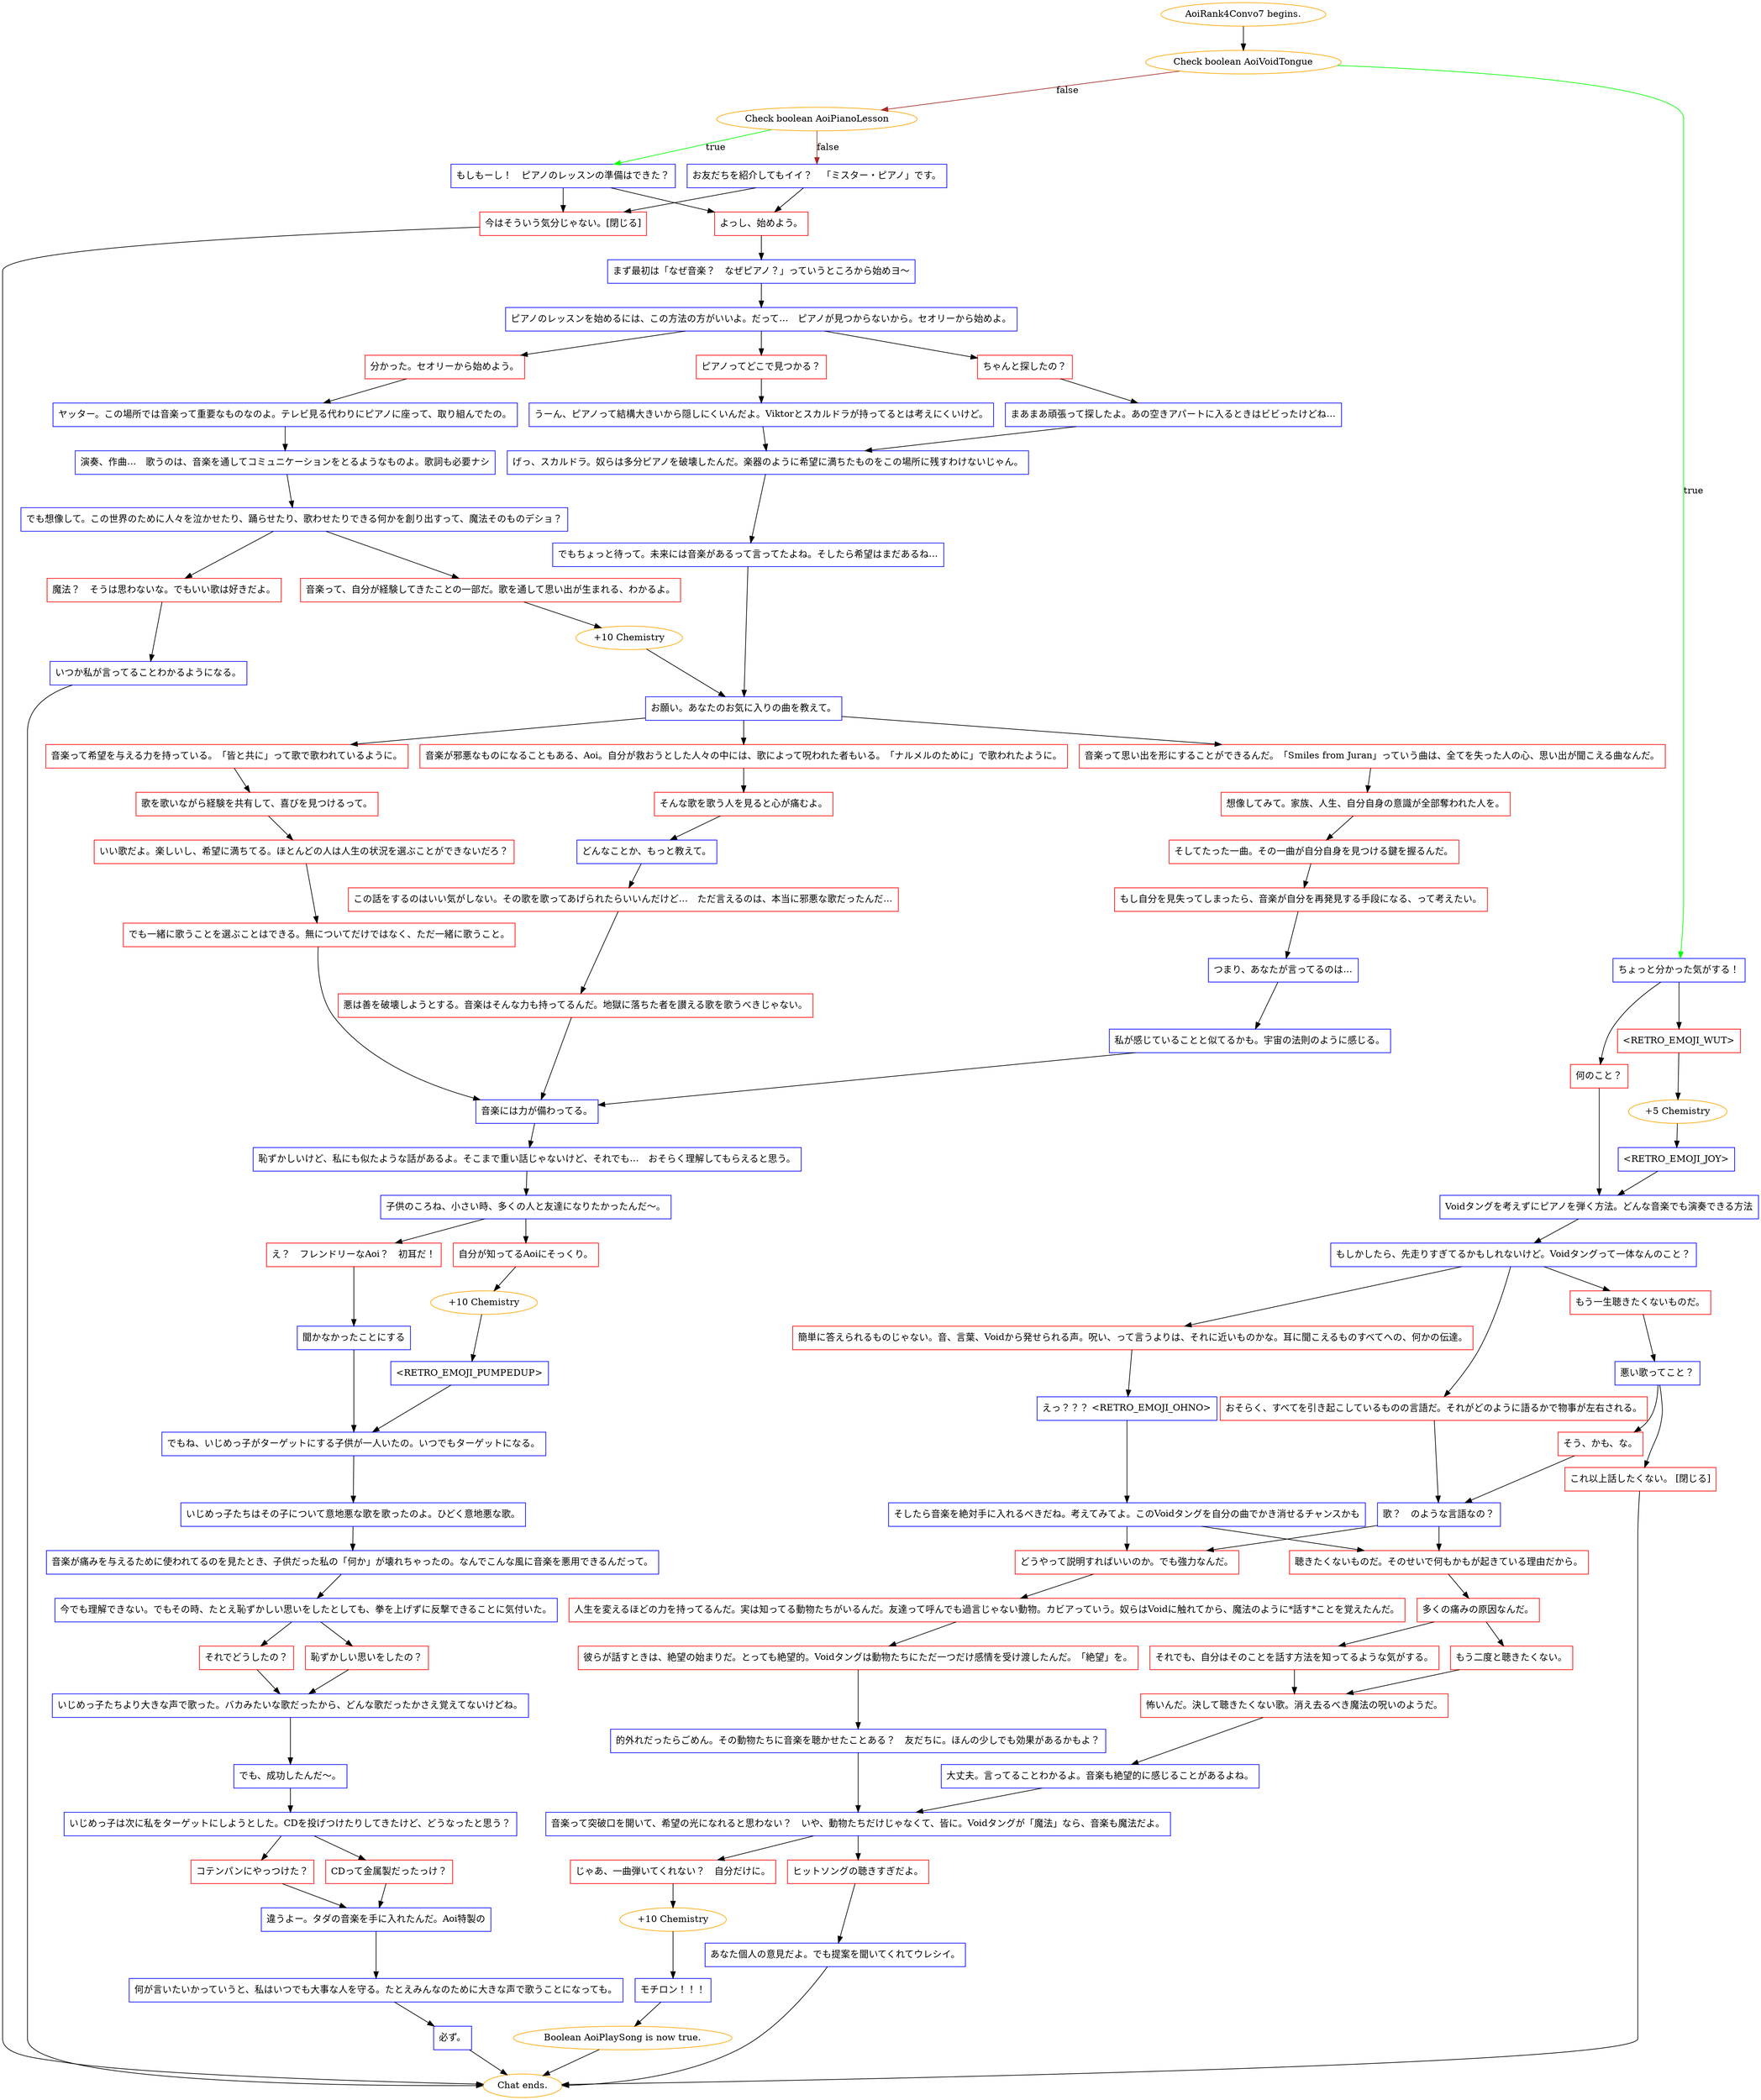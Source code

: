 digraph {
	"AoiRank4Convo7 begins." [color=orange];
		"AoiRank4Convo7 begins." -> j2536274314;
	j2536274314 [label="Check boolean AoiVoidTongue",color=orange];
		j2536274314 -> j3548500885 [label=true,color=green];
		j2536274314 -> j3819763007 [label=false,color=brown];
	j3548500885 [label="ちょっと分かった気がする！",shape=box,color=blue];
		j3548500885 -> j801275519;
		j3548500885 -> j3970383080;
	j3819763007 [label="Check boolean AoiPianoLesson",color=orange];
		j3819763007 -> j923788043 [label=true,color=green];
		j3819763007 -> j117310976 [label=false,color=brown];
	j801275519 [label="<RETRO_EMOJI_WUT>",shape=box,color=red];
		j801275519 -> j3640477402;
	j3970383080 [label="何のこと？",shape=box,color=red];
		j3970383080 -> j181466546;
	j923788043 [label="もしもーし！　ピアノのレッスンの準備はできた？",shape=box,color=blue];
		j923788043 -> j797845738;
		j923788043 -> j3034926191;
	j117310976 [label="お友だちを紹介してもイイ？　「ミスター・ピアノ」です。",shape=box,color=blue];
		j117310976 -> j797845738;
		j117310976 -> j3034926191;
	j3640477402 [label="+5 Chemistry",color=orange];
		j3640477402 -> j1690062262;
	j181466546 [label="Voidタングを考えずにピアノを弾く方法。どんな音楽でも演奏できる方法",shape=box,color=blue];
		j181466546 -> j839816248;
	j797845738 [label="よっし、始めよう。",shape=box,color=red];
		j797845738 -> j3589361846;
	j3034926191 [label="今はそういう気分じゃない。[閉じる]",shape=box,color=red];
		j3034926191 -> "Chat ends.";
	j1690062262 [label="<RETRO_EMOJI_JOY>",shape=box,color=blue];
		j1690062262 -> j181466546;
	j839816248 [label="もしかしたら、先走りすぎてるかもしれないけど。Voidタングって一体なんのこと？",shape=box,color=blue];
		j839816248 -> j2546867011;
		j839816248 -> j426007885;
		j839816248 -> j3719539378;
	j3589361846 [label="まず最初は「なぜ音楽？　なぜピアノ？」っていうところから始めヨ～",shape=box,color=blue];
		j3589361846 -> j1305730596;
	"Chat ends." [color=orange];
	j2546867011 [label="簡単に答えられるものじゃない。音、言葉、Voidから発せられる声。呪い、って言うよりは、それに近いものかな。耳に聞こえるものすべてへの、何かの伝達。",shape=box,color=red];
		j2546867011 -> j1084471223;
	j426007885 [label="もう一生聴きたくないものだ。",shape=box,color=red];
		j426007885 -> j79985010;
	j3719539378 [label="おそらく、すべてを引き起こしているものの言語だ。それがどのように語るかで物事が左右される。",shape=box,color=red];
		j3719539378 -> j706503570;
	j1305730596 [label="ピアノのレッスンを始めるには、この方法の方がいいよ。だって…　ピアノが見つからないから。セオリーから始めよ。",shape=box,color=blue];
		j1305730596 -> j1124851687;
		j1305730596 -> j1068099958;
		j1305730596 -> j4016524060;
	j1084471223 [label="えっ？？？ <RETRO_EMOJI_OHNO>",shape=box,color=blue];
		j1084471223 -> j2060352927;
	j79985010 [label="悪い歌ってこと？",shape=box,color=blue];
		j79985010 -> j843751198;
		j79985010 -> j3833011556;
	j706503570 [label="歌？　のような言語なの？",shape=box,color=blue];
		j706503570 -> j3970452210;
		j706503570 -> j2284603923;
	j1124851687 [label="分かった。セオリーから始めよう。",shape=box,color=red];
		j1124851687 -> j4025089334;
	j1068099958 [label="ちゃんと探したの？",shape=box,color=red];
		j1068099958 -> j601523112;
	j4016524060 [label="ピアノってどこで見つかる？",shape=box,color=red];
		j4016524060 -> j2919746578;
	j2060352927 [label="そしたら音楽を絶対手に入れるべきだね。考えてみてよ。このVoidタングを自分の曲でかき消せるチャンスかも",shape=box,color=blue];
		j2060352927 -> j3970452210;
		j2060352927 -> j2284603923;
	j843751198 [label="これ以上話したくない。 [閉じる]",shape=box,color=red];
		j843751198 -> "Chat ends.";
	j3833011556 [label="そう、かも、な。",shape=box,color=red];
		j3833011556 -> j706503570;
	j3970452210 [label="どうやって説明すればいいのか。でも強力なんだ。",shape=box,color=red];
		j3970452210 -> j3587543337;
	j2284603923 [label="聴きたくないものだ。そのせいで何もかもが起きている理由だから。",shape=box,color=red];
		j2284603923 -> j2492204113;
	j4025089334 [label="ヤッター。この場所では音楽って重要なものなのよ。テレビ見る代わりにピアノに座って、取り組んでたの。",shape=box,color=blue];
		j4025089334 -> j1719383037;
	j601523112 [label="まあまあ頑張って探したよ。あの空きアパートに入るときはビビったけどね…",shape=box,color=blue];
		j601523112 -> j3885218863;
	j2919746578 [label="うーん、ピアノって結構大きいから隠しにくいんだよ。Viktorとスカルドラが持ってるとは考えにくいけど。",shape=box,color=blue];
		j2919746578 -> j3885218863;
	j3587543337 [label="人生を変えるほどの力を持ってるんだ。実は知ってる動物たちがいるんだ。友達って呼んでも過言じゃない動物。カビアっていう。奴らはVoidに触れてから、魔法のように*話す*ことを覚えたんだ。",shape=box,color=red];
		j3587543337 -> j2534533835;
	j2492204113 [label="多くの痛みの原因なんだ。",shape=box,color=red];
		j2492204113 -> j1991893929;
		j2492204113 -> j2418797582;
	j1719383037 [label="演奏、作曲…　歌うのは、音楽を通してコミュニケーションをとるようなものよ。歌詞も必要ナシ",shape=box,color=blue];
		j1719383037 -> j753845073;
	j3885218863 [label="げっ、スカルドラ。奴らは多分ピアノを破壊したんだ。楽器のように希望に満ちたものをこの場所に残すわけないじゃん。",shape=box,color=blue];
		j3885218863 -> j724743342;
	j2534533835 [label="彼らが話すときは、絶望の始まりだ。とっても絶望的。Voidタングは動物たちにただ一つだけ感情を受け渡したんだ。「絶望」を。",shape=box,color=red];
		j2534533835 -> j1277296554;
	j1991893929 [label="もう二度と聴きたくない。",shape=box,color=red];
		j1991893929 -> j2145871586;
	j2418797582 [label="それでも、自分はそのことを話す方法を知ってるような気がする。",shape=box,color=red];
		j2418797582 -> j2145871586;
	j753845073 [label="でも想像して。この世界のために人々を泣かせたり、踊らせたり、歌わせたりできる何かを創り出すって、魔法そのものデショ？",shape=box,color=blue];
		j753845073 -> j1209396143;
		j753845073 -> j4263370583;
	j724743342 [label="でもちょっと待って。未来には音楽があるって言ってたよね。そしたら希望はまだあるね…",shape=box,color=blue];
		j724743342 -> j1444896332;
	j1277296554 [label="的外れだったらごめん。その動物たちに音楽を聴かせたことある？　友だちに。ほんの少しでも効果があるかもよ？",shape=box,color=blue];
		j1277296554 -> j961977413;
	j2145871586 [label="怖いんだ。決して聴きたくない歌。消え去るべき魔法の呪いのようだ。",shape=box,color=red];
		j2145871586 -> j159415183;
	j1209396143 [label="魔法？　そうは思わないな。でもいい歌は好きだよ。",shape=box,color=red];
		j1209396143 -> j1904315770;
	j4263370583 [label="音楽って、自分が経験してきたことの一部だ。歌を通して思い出が生まれる、わかるよ。",shape=box,color=red];
		j4263370583 -> j1034083152;
	j1444896332 [label="お願い。あなたのお気に入りの曲を教えて。",shape=box,color=blue];
		j1444896332 -> j151994469;
		j1444896332 -> j1074040437;
		j1444896332 -> j3443550251;
	j961977413 [label="音楽って突破口を開いて、希望の光になれると思わない？　いや、動物たちだけじゃなくて、皆に。Voidタングが「魔法」なら、音楽も魔法だよ。",shape=box,color=blue];
		j961977413 -> j2988340754;
		j961977413 -> j676086066;
	j159415183 [label="大丈夫。言ってることわかるよ。音楽も絶望的に感じることがあるよね。",shape=box,color=blue];
		j159415183 -> j961977413;
	j1904315770 [label="いつか私が言ってることわかるようになる。",shape=box,color=blue];
		j1904315770 -> "Chat ends.";
	j1034083152 [label="+10 Chemistry",color=orange];
		j1034083152 -> j1444896332;
	j151994469 [label="音楽って思い出を形にすることができるんだ。「Smiles from Juran」っていう曲は、全てを失った人の心、思い出が聞こえる曲なんだ。",shape=box,color=red];
		j151994469 -> j2580277923;
	j1074040437 [label="音楽って希望を与える力を持っている。「皆と共に」って歌で歌われているように。",shape=box,color=red];
		j1074040437 -> j1907540447;
	j3443550251 [label="音楽が邪悪なものになることもある、Aoi。自分が救おうとした人々の中には、歌によって呪われた者もいる。「ナルメルのために」で歌われたように。",shape=box,color=red];
		j3443550251 -> j272348966;
	j2988340754 [label="じゃあ、一曲弾いてくれない？　自分だけに。",shape=box,color=red];
		j2988340754 -> j1122001790;
	j676086066 [label="ヒットソングの聴きすぎだよ。",shape=box,color=red];
		j676086066 -> j2908007939;
	j2580277923 [label="想像してみて。家族、人生、自分自身の意識が全部奪われた人を。",shape=box,color=red];
		j2580277923 -> j755118961;
	j1907540447 [label="歌を歌いながら経験を共有して、喜びを見つけるって。",shape=box,color=red];
		j1907540447 -> j2592596056;
	j272348966 [label="そんな歌を歌う人を見ると心が痛むよ。",shape=box,color=red];
		j272348966 -> j3895839313;
	j1122001790 [label="+10 Chemistry",color=orange];
		j1122001790 -> j2125634862;
	j2908007939 [label="あなた個人の意見だよ。でも提案を聞いてくれてウレシイ。",shape=box,color=blue];
		j2908007939 -> "Chat ends.";
	j755118961 [label="そしてたった一曲。その一曲が自分自身を見つける鍵を握るんだ。",shape=box,color=red];
		j755118961 -> j1379681657;
	j2592596056 [label="いい歌だよ。楽しいし、希望に満ちてる。ほとんどの人は人生の状況を選ぶことができないだろ？",shape=box,color=red];
		j2592596056 -> j452929815;
	j3895839313 [label="どんなことか、もっと教えて。",shape=box,color=blue];
		j3895839313 -> j278679384;
	j2125634862 [label="モチロン！！！",shape=box,color=blue];
		j2125634862 -> j4141513296;
	j1379681657 [label="もし自分を見失ってしまったら、音楽が自分を再発見する手段になる、って考えたい。",shape=box,color=red];
		j1379681657 -> j744596106;
	j452929815 [label="でも一緒に歌うことを選ぶことはできる。無についてだけではなく、ただ一緒に歌うこと。",shape=box,color=red];
		j452929815 -> j891375002;
	j278679384 [label="この話をするのはいい気がしない。その歌を歌ってあげられたらいいんだけど…　ただ言えるのは、本当に邪悪な歌だったんだ…",shape=box,color=red];
		j278679384 -> j4092914763;
	j4141513296 [label="Boolean AoiPlaySong is now true.",color=orange];
		j4141513296 -> "Chat ends.";
	j744596106 [label="つまり、あなたが言ってるのは…",shape=box,color=blue];
		j744596106 -> j2404087927;
	j891375002 [label="音楽には力が備わってる。",shape=box,color=blue];
		j891375002 -> j1027511302;
	j4092914763 [label="悪は善を破壊しようとする。音楽はそんな力も持ってるんだ。地獄に落ちた者を讃える歌を歌うべきじゃない。",shape=box,color=red];
		j4092914763 -> j891375002;
	j2404087927 [label="私が感じていることと似てるかも。宇宙の法則のように感じる。",shape=box,color=blue];
		j2404087927 -> j891375002;
	j1027511302 [label="恥ずかしいけど、私にも似たような話があるよ。そこまで重い話じゃないけど、それでも…　おそらく理解してもらえると思う。",shape=box,color=blue];
		j1027511302 -> j3066798648;
	j3066798648 [label="子供のころね、小さい時、多くの人と友達になりたかったんだ～。",shape=box,color=blue];
		j3066798648 -> j2707579293;
		j3066798648 -> j1021576793;
	j2707579293 [label="自分が知ってるAoiにそっくり。",shape=box,color=red];
		j2707579293 -> j2011313990;
	j1021576793 [label="え？　フレンドリーなAoi？　初耳だ！",shape=box,color=red];
		j1021576793 -> j3763277288;
	j2011313990 [label="+10 Chemistry",color=orange];
		j2011313990 -> j4023071669;
	j3763277288 [label="聞かなかったことにする",shape=box,color=blue];
		j3763277288 -> j1896339097;
	j4023071669 [label="<RETRO_EMOJI_PUMPEDUP>",shape=box,color=blue];
		j4023071669 -> j1896339097;
	j1896339097 [label="でもね、いじめっ子がターゲットにする子供が一人いたの。いつでもターゲットになる。",shape=box,color=blue];
		j1896339097 -> j1695153423;
	j1695153423 [label="いじめっ子たちはその子について意地悪な歌を歌ったのよ。ひどく意地悪な歌。",shape=box,color=blue];
		j1695153423 -> j2937327904;
	j2937327904 [label="音楽が痛みを与えるために使われてるのを見たとき、子供だった私の「何か」が壊れちゃったの。なんでこんな風に音楽を悪用できるんだって。",shape=box,color=blue];
		j2937327904 -> j750827922;
	j750827922 [label="今でも理解できない。でもその時、たとえ恥ずかしい思いをしたとしても、拳を上げずに反撃できることに気付いた。",shape=box,color=blue];
		j750827922 -> j841737695;
		j750827922 -> j829239159;
	j841737695 [label="それでどうしたの？",shape=box,color=red];
		j841737695 -> j3626976088;
	j829239159 [label="恥ずかしい思いをしたの？",shape=box,color=red];
		j829239159 -> j3626976088;
	j3626976088 [label="いじめっ子たちより大きな声で歌った。バカみたいな歌だったから、どんな歌だったかさえ覚えてないけどね。",shape=box,color=blue];
		j3626976088 -> j2937426227;
	j2937426227 [label="でも、成功したんだ～。",shape=box,color=blue];
		j2937426227 -> j1339466310;
	j1339466310 [label="いじめっ子は次に私をターゲットにしようとした。CDを投げつけたりしてきたけど、どうなったと思う？",shape=box,color=blue];
		j1339466310 -> j3886100949;
		j1339466310 -> j982536779;
	j3886100949 [label="CDって金属製だったっけ？",shape=box,color=red];
		j3886100949 -> j1240886775;
	j982536779 [label="コテンパンにやっつけた？",shape=box,color=red];
		j982536779 -> j1240886775;
	j1240886775 [label="違うよー。タダの音楽を手に入れたんだ。Aoi特製の",shape=box,color=blue];
		j1240886775 -> j3464038457;
	j3464038457 [label="何が言いたいかっていうと、私はいつでも大事な人を守る。たとえみんなのために大きな声で歌うことになっても。",shape=box,color=blue];
		j3464038457 -> j260205803;
	j260205803 [label="必ず。",shape=box,color=blue];
		j260205803 -> "Chat ends.";
}